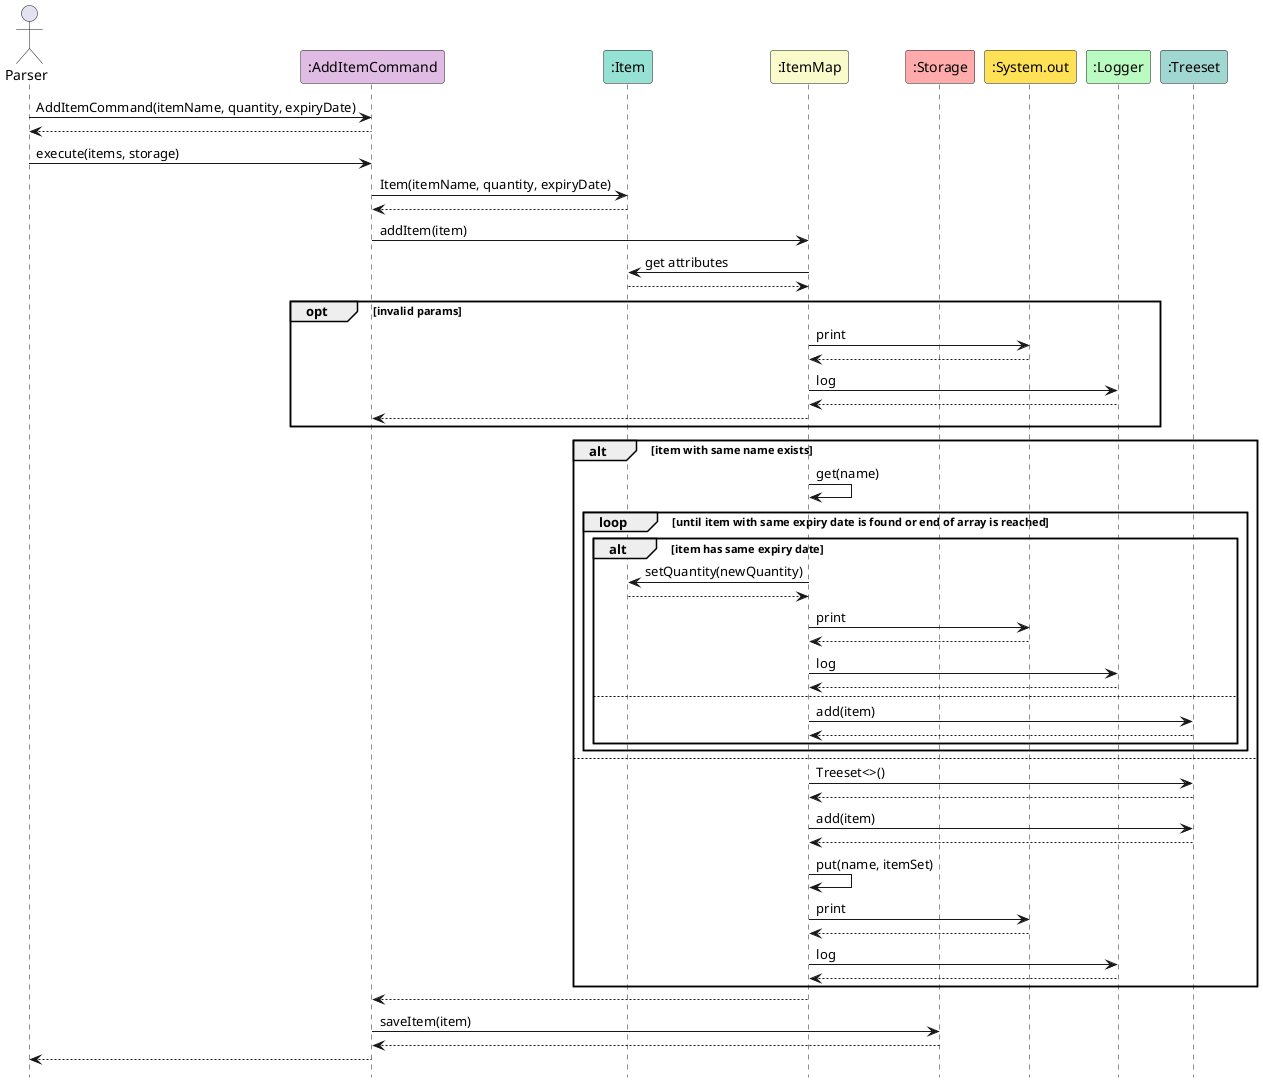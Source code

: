 @startuml

hide footbox
skinparam sequenceReferenceBackgroundColor #f7807c

actor Parser

participant ":AddItemCommand" as AddItemCommand #E0BBE4
participant ":Item" as Item #95E1D3
participant ":ItemMap" as ItemMap #F9FBCB
participant ":Storage" as Storage #FFABAB
participant ":System.out" as System.out #FFE156
participant ":Logger" as Logger #B9FBC0
participant ":Treeset" as Treeset #A0D8D1

Parser -> AddItemCommand : AddItemCommand(itemName, quantity, expiryDate)
return
Parser -> AddItemCommand : execute(items, storage)
AddItemCommand -> Item : Item(itemName, quantity, expiryDate)
return
AddItemCommand -> ItemMap : addItem(item)
ItemMap -> Item : get attributes
return

opt invalid params
    ItemMap -> System.out : print
    return
    ItemMap -> Logger : log
    return
    ItemMap --> AddItemCommand
end

alt item with same name exists
    ItemMap -> ItemMap : get(name)
    loop until item with same expiry date is found or end of array is reached
        alt item has same expiry date
            ItemMap -> Item : setQuantity(newQuantity)
            return
            ItemMap -> System.out : print
            return
            ItemMap -> Logger : log
            return

        else
            ItemMap -> Treeset : add(item)
            return
        end

    end

else
    ItemMap -> Treeset : Treeset<>()
    return
    ItemMap -> Treeset : add(item)
    return
    ItemMap -> ItemMap : put(name, itemSet)
    ItemMap -> System.out : print
    return
    ItemMap -> Logger : log
    return
end
ItemMap --> AddItemCommand
AddItemCommand -> Storage : saveItem(item)
return
AddItemCommand --> Parser

@enduml